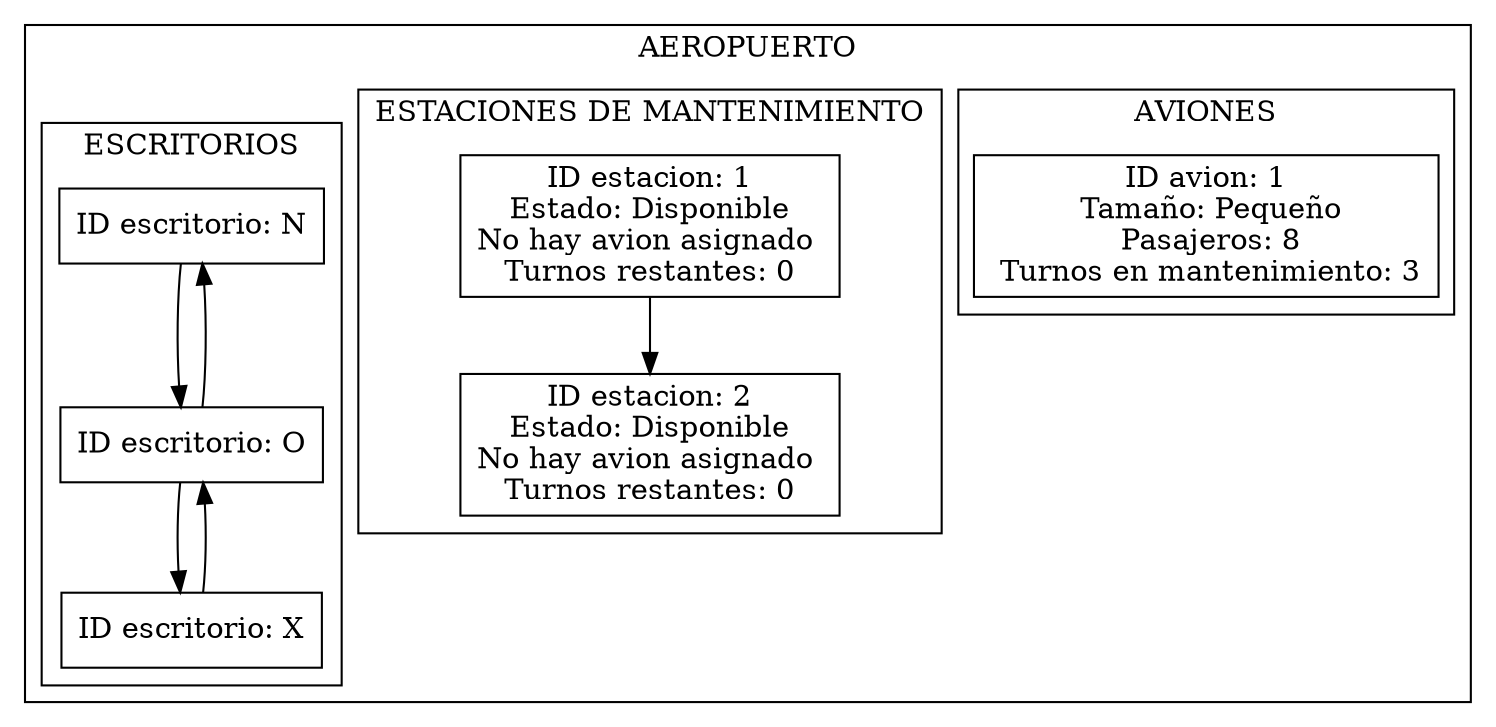 digraph{
 node[shape = record, color = black];subgraph clusterAeropuerto{ 
label = "AEROPUERTO"; 
	  subgraph clusterAviones{ 
	  label = "AVIONES"; 
		 a0[label="ID avion: 1\n Tamaño: Pequeño\n Pasajeros: 8\n Turnos en mantenimiento: 3 "];
}
	  subgraph clusterlistaSim{ 
	  label = "ESTACIONES DE MANTENIMIENTO"; 
		 b0[label="ID estacion: 1\nEstado: Disponible\nNo hay avion asignado \nTurnos restantes: 0"];
		 b1[label="ID estacion: 2\nEstado: Disponible\nNo hay avion asignado \nTurnos restantes: 0"];
b0->b1[constraint=true];
	 }	  subgraph clusterlistaCola{ 
	  label = "COLA DE ESPERA"; 
	 }	  subgraph clusterlistaColaPas{ 
	  label = "COLA DE PASAJEROS "; 
	 }	  subgraph clusterlistamaleta{ 
	  label = "MALETAS"; 
	 }	  subgraph clusterEscritorios{ 
	  label = "ESCRITORIOS"; 
		 e0[label="ID escritorio: N\n "];
		 e1[label="ID escritorio: O\n "];
		 e2[label="ID escritorio: X\n "];
}
e0->e1
e1->e2
e1->e0
e2->e1
}
}
